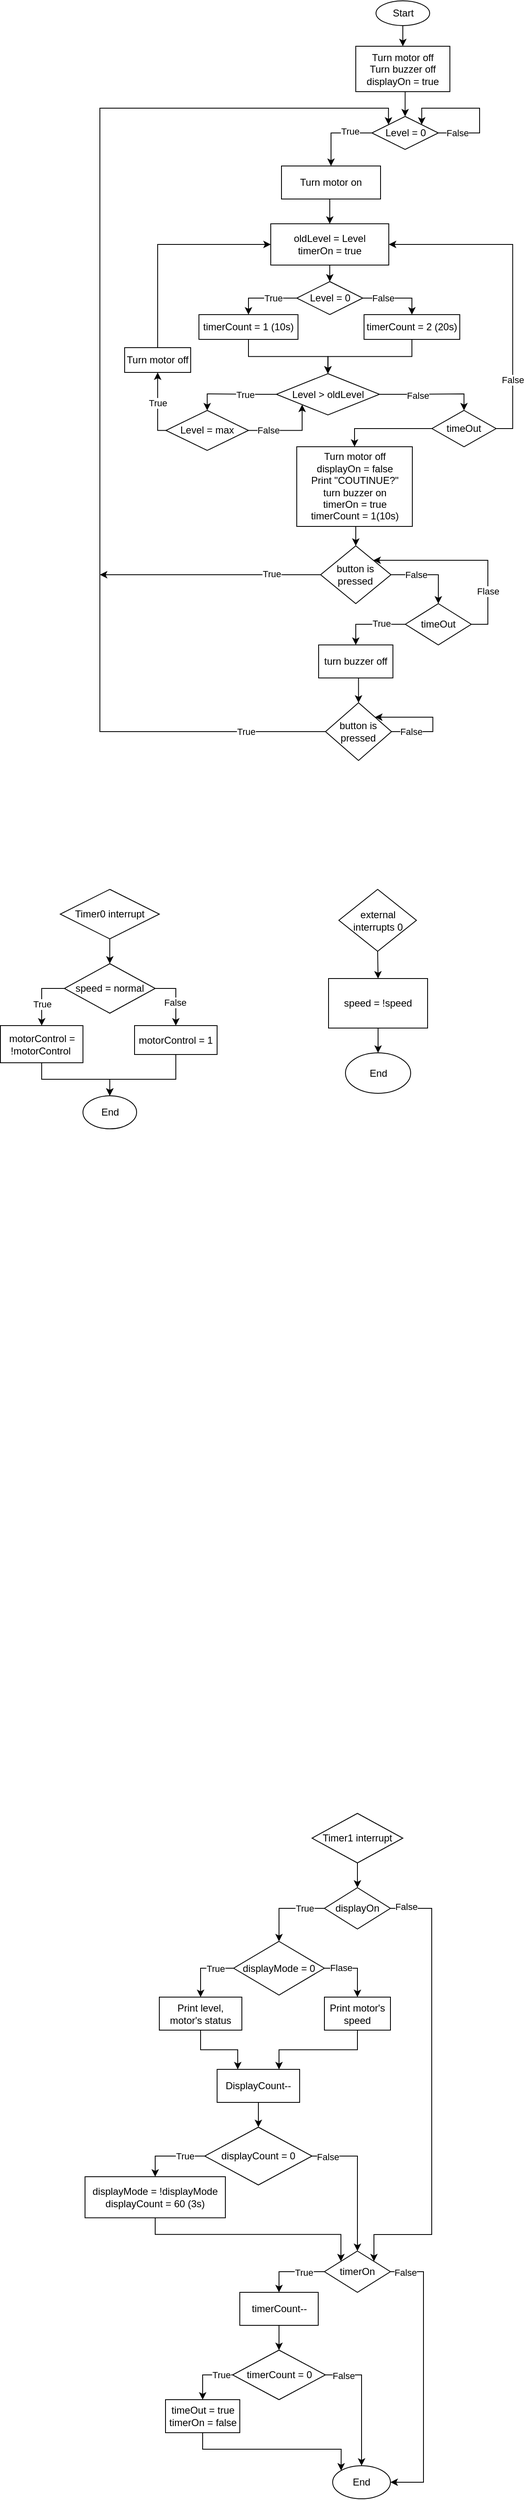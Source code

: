 <mxfile version="21.6.1" type="github">
  <diagram name="Page-1" id="jJdxM7EmsyqQNZtLYiV7">
    <mxGraphModel dx="875" dy="436" grid="0" gridSize="10" guides="1" tooltips="1" connect="1" arrows="1" fold="1" page="1" pageScale="1" pageWidth="850" pageHeight="1100" math="0" shadow="0">
      <root>
        <mxCell id="0" />
        <mxCell id="1" parent="0" />
        <mxCell id="GKQggHe9KcRYa-T3ZE-0-2" style="edgeStyle=orthogonalEdgeStyle;rounded=0;orthogonalLoop=1;jettySize=auto;html=1;exitX=0.5;exitY=1;exitDx=0;exitDy=0;entryX=0.5;entryY=0;entryDx=0;entryDy=0;" parent="1" source="DMdcWSSxo6niQwHTl1T3-80" target="DMdcWSSxo6niQwHTl1T3-81" edge="1">
          <mxGeometry relative="1" as="geometry" />
        </mxCell>
        <mxCell id="DMdcWSSxo6niQwHTl1T3-80" value="Start" style="ellipse;whiteSpace=wrap;html=1;" parent="1" vertex="1">
          <mxGeometry x="498.5" y="70" width="65" height="30" as="geometry" />
        </mxCell>
        <mxCell id="DMdcWSSxo6niQwHTl1T3-85" style="edgeStyle=orthogonalEdgeStyle;rounded=0;orthogonalLoop=1;jettySize=auto;html=1;exitX=0.5;exitY=1;exitDx=0;exitDy=0;entryX=0.5;entryY=0;entryDx=0;entryDy=0;" parent="1" source="DMdcWSSxo6niQwHTl1T3-81" target="DMdcWSSxo6niQwHTl1T3-83" edge="1">
          <mxGeometry relative="1" as="geometry" />
        </mxCell>
        <mxCell id="DMdcWSSxo6niQwHTl1T3-81" value="Turn motor off&lt;br&gt;Turn buzzer off&lt;br&gt;displayOn = true" style="rounded=0;whiteSpace=wrap;html=1;" parent="1" vertex="1">
          <mxGeometry x="474" y="125" width="114" height="55" as="geometry" />
        </mxCell>
        <mxCell id="DMdcWSSxo6niQwHTl1T3-115" style="edgeStyle=orthogonalEdgeStyle;rounded=0;orthogonalLoop=1;jettySize=auto;html=1;exitX=0;exitY=0.5;exitDx=0;exitDy=0;entryX=0.5;entryY=0;entryDx=0;entryDy=0;" parent="1" source="DMdcWSSxo6niQwHTl1T3-83" target="DMdcWSSxo6niQwHTl1T3-91" edge="1">
          <mxGeometry relative="1" as="geometry" />
        </mxCell>
        <mxCell id="DMdcWSSxo6niQwHTl1T3-116" value="True" style="edgeLabel;html=1;align=center;verticalAlign=middle;resizable=0;points=[];" parent="DMdcWSSxo6niQwHTl1T3-115" vertex="1" connectable="0">
          <mxGeometry x="-0.393" y="-2" relative="1" as="geometry">
            <mxPoint as="offset" />
          </mxGeometry>
        </mxCell>
        <mxCell id="DMdcWSSxo6niQwHTl1T3-83" value="Level = 0" style="rhombus;whiteSpace=wrap;html=1;" parent="1" vertex="1">
          <mxGeometry x="493.5" y="210" width="80.5" height="40" as="geometry" />
        </mxCell>
        <mxCell id="DMdcWSSxo6niQwHTl1T3-89" style="edgeStyle=orthogonalEdgeStyle;rounded=0;orthogonalLoop=1;jettySize=auto;html=1;exitX=1;exitY=0.5;exitDx=0;exitDy=0;entryX=1;entryY=0;entryDx=0;entryDy=0;" parent="1" source="DMdcWSSxo6niQwHTl1T3-83" target="DMdcWSSxo6niQwHTl1T3-83" edge="1">
          <mxGeometry relative="1" as="geometry">
            <mxPoint x="534" y="190" as="targetPoint" />
            <Array as="points">
              <mxPoint x="624" y="230" />
              <mxPoint x="624" y="200" />
              <mxPoint x="554" y="200" />
            </Array>
          </mxGeometry>
        </mxCell>
        <mxCell id="DMdcWSSxo6niQwHTl1T3-90" value="False" style="edgeLabel;html=1;align=center;verticalAlign=middle;resizable=0;points=[];" parent="DMdcWSSxo6niQwHTl1T3-89" vertex="1" connectable="0">
          <mxGeometry x="-0.737" relative="1" as="geometry">
            <mxPoint as="offset" />
          </mxGeometry>
        </mxCell>
        <mxCell id="DMdcWSSxo6niQwHTl1T3-94" style="edgeStyle=orthogonalEdgeStyle;rounded=0;orthogonalLoop=1;jettySize=auto;html=1;exitX=0.5;exitY=1;exitDx=0;exitDy=0;entryX=0.5;entryY=0;entryDx=0;entryDy=0;" parent="1" source="DMdcWSSxo6niQwHTl1T3-91" target="DMdcWSSxo6niQwHTl1T3-93" edge="1">
          <mxGeometry relative="1" as="geometry" />
        </mxCell>
        <mxCell id="DMdcWSSxo6niQwHTl1T3-91" value="Turn motor on" style="rounded=0;whiteSpace=wrap;html=1;" parent="1" vertex="1">
          <mxGeometry x="384" y="270" width="120" height="40" as="geometry" />
        </mxCell>
        <mxCell id="DMdcWSSxo6niQwHTl1T3-105" style="edgeStyle=orthogonalEdgeStyle;rounded=0;orthogonalLoop=1;jettySize=auto;html=1;entryX=0.5;entryY=0;entryDx=0;entryDy=0;" parent="1" source="DMdcWSSxo6niQwHTl1T3-93" target="DMdcWSSxo6niQwHTl1T3-104" edge="1">
          <mxGeometry relative="1" as="geometry" />
        </mxCell>
        <mxCell id="DMdcWSSxo6niQwHTl1T3-93" value="oldLevel = Level&lt;br&gt;timerOn = true" style="rounded=0;whiteSpace=wrap;html=1;" parent="1" vertex="1">
          <mxGeometry x="371" y="340" width="143" height="50" as="geometry" />
        </mxCell>
        <mxCell id="DMdcWSSxo6niQwHTl1T3-98" style="edgeStyle=orthogonalEdgeStyle;rounded=0;orthogonalLoop=1;jettySize=auto;html=1;exitX=1;exitY=0.5;exitDx=0;exitDy=0;entryX=0.5;entryY=0;entryDx=0;entryDy=0;" parent="1" source="DMdcWSSxo6niQwHTl1T3-95" target="DMdcWSSxo6niQwHTl1T3-97" edge="1">
          <mxGeometry relative="1" as="geometry" />
        </mxCell>
        <mxCell id="DMdcWSSxo6niQwHTl1T3-99" value="False" style="edgeLabel;html=1;align=center;verticalAlign=middle;resizable=0;points=[];" parent="DMdcWSSxo6niQwHTl1T3-98" vertex="1" connectable="0">
          <mxGeometry x="-0.253" y="-2" relative="1" as="geometry">
            <mxPoint as="offset" />
          </mxGeometry>
        </mxCell>
        <mxCell id="DMdcWSSxo6niQwHTl1T3-119" style="edgeStyle=orthogonalEdgeStyle;rounded=0;orthogonalLoop=1;jettySize=auto;html=1;exitX=0;exitY=0.5;exitDx=0;exitDy=0;entryX=0.5;entryY=0;entryDx=0;entryDy=0;" parent="1" source="DMdcWSSxo6niQwHTl1T3-95" target="DMdcWSSxo6niQwHTl1T3-117" edge="1">
          <mxGeometry relative="1" as="geometry" />
        </mxCell>
        <mxCell id="xXGP4RgzsmWHyf6P6Z4C-1" value="True" style="edgeLabel;html=1;align=center;verticalAlign=middle;resizable=0;points=[];" parent="DMdcWSSxo6niQwHTl1T3-119" vertex="1" connectable="0">
          <mxGeometry x="-0.262" y="1" relative="1" as="geometry">
            <mxPoint as="offset" />
          </mxGeometry>
        </mxCell>
        <mxCell id="DMdcWSSxo6niQwHTl1T3-95" value="Level &amp;gt; oldLevel" style="rhombus;whiteSpace=wrap;html=1;" parent="1" vertex="1">
          <mxGeometry x="377.75" y="521.5" width="125" height="50" as="geometry" />
        </mxCell>
        <mxCell id="DMdcWSSxo6niQwHTl1T3-100" style="edgeStyle=orthogonalEdgeStyle;rounded=0;orthogonalLoop=1;jettySize=auto;html=1;exitX=1;exitY=0.5;exitDx=0;exitDy=0;entryX=1;entryY=0.5;entryDx=0;entryDy=0;" parent="1" source="DMdcWSSxo6niQwHTl1T3-97" target="DMdcWSSxo6niQwHTl1T3-93" edge="1">
          <mxGeometry relative="1" as="geometry" />
        </mxCell>
        <mxCell id="DMdcWSSxo6niQwHTl1T3-101" value="False" style="edgeLabel;html=1;align=center;verticalAlign=middle;resizable=0;points=[];" parent="DMdcWSSxo6niQwHTl1T3-100" vertex="1" connectable="0">
          <mxGeometry x="-0.599" relative="1" as="geometry">
            <mxPoint as="offset" />
          </mxGeometry>
        </mxCell>
        <mxCell id="DMdcWSSxo6niQwHTl1T3-103" style="edgeStyle=orthogonalEdgeStyle;rounded=0;orthogonalLoop=1;jettySize=auto;html=1;exitX=0;exitY=0.5;exitDx=0;exitDy=0;entryX=0.5;entryY=0;entryDx=0;entryDy=0;" parent="1" source="DMdcWSSxo6niQwHTl1T3-97" target="DMdcWSSxo6niQwHTl1T3-102" edge="1">
          <mxGeometry relative="1" as="geometry" />
        </mxCell>
        <mxCell id="DMdcWSSxo6niQwHTl1T3-97" value="timeOut" style="rhombus;whiteSpace=wrap;html=1;" parent="1" vertex="1">
          <mxGeometry x="566.25" y="566" width="77.75" height="44" as="geometry" />
        </mxCell>
        <mxCell id="DMdcWSSxo6niQwHTl1T3-128" style="edgeStyle=orthogonalEdgeStyle;rounded=0;orthogonalLoop=1;jettySize=auto;html=1;exitX=0.5;exitY=1;exitDx=0;exitDy=0;entryX=0.5;entryY=0;entryDx=0;entryDy=0;" parent="1" source="DMdcWSSxo6niQwHTl1T3-102" target="DMdcWSSxo6niQwHTl1T3-129" edge="1">
          <mxGeometry relative="1" as="geometry">
            <mxPoint x="494" y="730" as="targetPoint" />
          </mxGeometry>
        </mxCell>
        <mxCell id="DMdcWSSxo6niQwHTl1T3-102" value="Turn motor off&lt;br&gt;displayOn = false&lt;br&gt;Print &quot;COUTINUE?&quot;&lt;br&gt;turn buzzer on&lt;br&gt;timerOn = true&lt;br&gt;timerCount = 1(10s)" style="rounded=0;whiteSpace=wrap;html=1;" parent="1" vertex="1">
          <mxGeometry x="402.5" y="610" width="140" height="96.5" as="geometry" />
        </mxCell>
        <mxCell id="DMdcWSSxo6niQwHTl1T3-107" style="edgeStyle=orthogonalEdgeStyle;rounded=0;orthogonalLoop=1;jettySize=auto;html=1;exitX=0;exitY=0.5;exitDx=0;exitDy=0;entryX=0.5;entryY=0;entryDx=0;entryDy=0;" parent="1" source="DMdcWSSxo6niQwHTl1T3-104" target="DMdcWSSxo6niQwHTl1T3-106" edge="1">
          <mxGeometry relative="1" as="geometry" />
        </mxCell>
        <mxCell id="DMdcWSSxo6niQwHTl1T3-112" value="True" style="edgeLabel;html=1;align=center;verticalAlign=middle;resizable=0;points=[];" parent="DMdcWSSxo6niQwHTl1T3-107" vertex="1" connectable="0">
          <mxGeometry x="-0.278" relative="1" as="geometry">
            <mxPoint as="offset" />
          </mxGeometry>
        </mxCell>
        <mxCell id="DMdcWSSxo6niQwHTl1T3-109" style="edgeStyle=orthogonalEdgeStyle;rounded=0;orthogonalLoop=1;jettySize=auto;html=1;exitX=1;exitY=0.5;exitDx=0;exitDy=0;entryX=0.5;entryY=0;entryDx=0;entryDy=0;" parent="1" source="DMdcWSSxo6niQwHTl1T3-104" target="DMdcWSSxo6niQwHTl1T3-108" edge="1">
          <mxGeometry relative="1" as="geometry" />
        </mxCell>
        <mxCell id="DMdcWSSxo6niQwHTl1T3-113" value="False" style="edgeLabel;html=1;align=center;verticalAlign=middle;resizable=0;points=[];" parent="DMdcWSSxo6niQwHTl1T3-109" vertex="1" connectable="0">
          <mxGeometry x="-0.385" relative="1" as="geometry">
            <mxPoint as="offset" />
          </mxGeometry>
        </mxCell>
        <mxCell id="DMdcWSSxo6niQwHTl1T3-104" value="Level = 0" style="rhombus;whiteSpace=wrap;html=1;" parent="1" vertex="1">
          <mxGeometry x="402.5" y="410" width="80" height="40" as="geometry" />
        </mxCell>
        <mxCell id="DMdcWSSxo6niQwHTl1T3-110" style="edgeStyle=orthogonalEdgeStyle;rounded=0;orthogonalLoop=1;jettySize=auto;html=1;exitX=0.5;exitY=1;exitDx=0;exitDy=0;entryX=0.5;entryY=0;entryDx=0;entryDy=0;" parent="1" source="DMdcWSSxo6niQwHTl1T3-106" target="DMdcWSSxo6niQwHTl1T3-95" edge="1">
          <mxGeometry relative="1" as="geometry" />
        </mxCell>
        <mxCell id="DMdcWSSxo6niQwHTl1T3-106" value="timerCount = 1 (10s)" style="rounded=0;whiteSpace=wrap;html=1;" parent="1" vertex="1">
          <mxGeometry x="284" y="450" width="120" height="30" as="geometry" />
        </mxCell>
        <mxCell id="DMdcWSSxo6niQwHTl1T3-111" style="edgeStyle=orthogonalEdgeStyle;rounded=0;orthogonalLoop=1;jettySize=auto;html=1;exitX=0.5;exitY=1;exitDx=0;exitDy=0;entryX=0.5;entryY=0;entryDx=0;entryDy=0;" parent="1" source="DMdcWSSxo6niQwHTl1T3-108" target="DMdcWSSxo6niQwHTl1T3-95" edge="1">
          <mxGeometry relative="1" as="geometry" />
        </mxCell>
        <mxCell id="DMdcWSSxo6niQwHTl1T3-108" value="timerCount = 2 (20s)" style="rounded=0;whiteSpace=wrap;html=1;" parent="1" vertex="1">
          <mxGeometry x="484" y="450" width="116" height="30" as="geometry" />
        </mxCell>
        <mxCell id="DMdcWSSxo6niQwHTl1T3-120" style="edgeStyle=orthogonalEdgeStyle;rounded=0;orthogonalLoop=1;jettySize=auto;html=1;exitX=1;exitY=0.5;exitDx=0;exitDy=0;entryX=0;entryY=1;entryDx=0;entryDy=0;" parent="1" source="DMdcWSSxo6niQwHTl1T3-117" target="DMdcWSSxo6niQwHTl1T3-95" edge="1">
          <mxGeometry relative="1" as="geometry">
            <Array as="points">
              <mxPoint x="409" y="590" />
            </Array>
          </mxGeometry>
        </mxCell>
        <mxCell id="DMdcWSSxo6niQwHTl1T3-121" value="False" style="edgeLabel;html=1;align=center;verticalAlign=middle;resizable=0;points=[];" parent="DMdcWSSxo6niQwHTl1T3-120" vertex="1" connectable="0">
          <mxGeometry x="-0.515" y="1" relative="1" as="geometry">
            <mxPoint as="offset" />
          </mxGeometry>
        </mxCell>
        <mxCell id="DMdcWSSxo6niQwHTl1T3-124" style="edgeStyle=orthogonalEdgeStyle;rounded=0;orthogonalLoop=1;jettySize=auto;html=1;exitX=0;exitY=0.5;exitDx=0;exitDy=0;entryX=0.5;entryY=1;entryDx=0;entryDy=0;" parent="1" source="DMdcWSSxo6niQwHTl1T3-117" target="DMdcWSSxo6niQwHTl1T3-123" edge="1">
          <mxGeometry relative="1" as="geometry">
            <Array as="points">
              <mxPoint x="234" y="590" />
            </Array>
          </mxGeometry>
        </mxCell>
        <mxCell id="DMdcWSSxo6niQwHTl1T3-126" value="True" style="edgeLabel;html=1;align=center;verticalAlign=middle;resizable=0;points=[];" parent="DMdcWSSxo6niQwHTl1T3-124" vertex="1" connectable="0">
          <mxGeometry x="0.089" relative="1" as="geometry">
            <mxPoint as="offset" />
          </mxGeometry>
        </mxCell>
        <mxCell id="DMdcWSSxo6niQwHTl1T3-117" value="Level = max" style="rhombus;whiteSpace=wrap;html=1;" parent="1" vertex="1">
          <mxGeometry x="244" y="566" width="100" height="48.5" as="geometry" />
        </mxCell>
        <mxCell id="DMdcWSSxo6niQwHTl1T3-125" style="edgeStyle=orthogonalEdgeStyle;rounded=0;orthogonalLoop=1;jettySize=auto;html=1;exitX=0.5;exitY=0;exitDx=0;exitDy=0;entryX=0;entryY=0.5;entryDx=0;entryDy=0;" parent="1" source="DMdcWSSxo6niQwHTl1T3-123" target="DMdcWSSxo6niQwHTl1T3-93" edge="1">
          <mxGeometry relative="1" as="geometry" />
        </mxCell>
        <mxCell id="DMdcWSSxo6niQwHTl1T3-123" value="Turn motor off" style="rounded=0;whiteSpace=wrap;html=1;" parent="1" vertex="1">
          <mxGeometry x="194" y="490" width="80" height="30" as="geometry" />
        </mxCell>
        <mxCell id="DMdcWSSxo6niQwHTl1T3-131" style="edgeStyle=orthogonalEdgeStyle;rounded=0;orthogonalLoop=1;jettySize=auto;html=1;exitX=1;exitY=0.5;exitDx=0;exitDy=0;entryX=0.5;entryY=0;entryDx=0;entryDy=0;" parent="1" source="DMdcWSSxo6niQwHTl1T3-129" target="DMdcWSSxo6niQwHTl1T3-130" edge="1">
          <mxGeometry relative="1" as="geometry" />
        </mxCell>
        <mxCell id="DMdcWSSxo6niQwHTl1T3-132" value="False" style="edgeLabel;html=1;align=center;verticalAlign=middle;resizable=0;points=[];" parent="DMdcWSSxo6niQwHTl1T3-131" vertex="1" connectable="0">
          <mxGeometry x="-0.351" relative="1" as="geometry">
            <mxPoint as="offset" />
          </mxGeometry>
        </mxCell>
        <mxCell id="DMdcWSSxo6niQwHTl1T3-148" style="edgeStyle=orthogonalEdgeStyle;rounded=0;orthogonalLoop=1;jettySize=auto;html=1;exitX=0;exitY=0.5;exitDx=0;exitDy=0;" parent="1" source="DMdcWSSxo6niQwHTl1T3-129" edge="1">
          <mxGeometry relative="1" as="geometry">
            <mxPoint x="164" y="765" as="targetPoint" />
          </mxGeometry>
        </mxCell>
        <mxCell id="DMdcWSSxo6niQwHTl1T3-150" value="True" style="edgeLabel;html=1;align=center;verticalAlign=middle;resizable=0;points=[];" parent="DMdcWSSxo6niQwHTl1T3-148" vertex="1" connectable="0">
          <mxGeometry x="-0.556" y="-1" relative="1" as="geometry">
            <mxPoint as="offset" />
          </mxGeometry>
        </mxCell>
        <mxCell id="DMdcWSSxo6niQwHTl1T3-129" value="button is pressed" style="rhombus;whiteSpace=wrap;html=1;" parent="1" vertex="1">
          <mxGeometry x="431.37" y="730" width="85.25" height="70" as="geometry" />
        </mxCell>
        <mxCell id="DMdcWSSxo6niQwHTl1T3-133" style="edgeStyle=orthogonalEdgeStyle;rounded=0;orthogonalLoop=1;jettySize=auto;html=1;exitX=1;exitY=0.5;exitDx=0;exitDy=0;entryX=1;entryY=0;entryDx=0;entryDy=0;" parent="1" source="DMdcWSSxo6niQwHTl1T3-130" target="DMdcWSSxo6niQwHTl1T3-129" edge="1">
          <mxGeometry relative="1" as="geometry" />
        </mxCell>
        <mxCell id="DMdcWSSxo6niQwHTl1T3-134" value="Flase" style="edgeLabel;html=1;align=center;verticalAlign=middle;resizable=0;points=[];" parent="DMdcWSSxo6niQwHTl1T3-133" vertex="1" connectable="0">
          <mxGeometry x="-0.488" relative="1" as="geometry">
            <mxPoint as="offset" />
          </mxGeometry>
        </mxCell>
        <mxCell id="DMdcWSSxo6niQwHTl1T3-138" style="edgeStyle=orthogonalEdgeStyle;rounded=0;orthogonalLoop=1;jettySize=auto;html=1;exitX=0;exitY=0.5;exitDx=0;exitDy=0;entryX=0.5;entryY=0;entryDx=0;entryDy=0;" parent="1" source="DMdcWSSxo6niQwHTl1T3-130" target="DMdcWSSxo6niQwHTl1T3-137" edge="1">
          <mxGeometry relative="1" as="geometry" />
        </mxCell>
        <mxCell id="DMdcWSSxo6niQwHTl1T3-145" value="True" style="edgeLabel;html=1;align=center;verticalAlign=middle;resizable=0;points=[];" parent="DMdcWSSxo6niQwHTl1T3-138" vertex="1" connectable="0">
          <mxGeometry x="-0.316" y="-1" relative="1" as="geometry">
            <mxPoint as="offset" />
          </mxGeometry>
        </mxCell>
        <mxCell id="DMdcWSSxo6niQwHTl1T3-130" value="timeOut" style="rhombus;whiteSpace=wrap;html=1;" parent="1" vertex="1">
          <mxGeometry x="534" y="800" width="80" height="50" as="geometry" />
        </mxCell>
        <mxCell id="DMdcWSSxo6niQwHTl1T3-146" style="edgeStyle=orthogonalEdgeStyle;rounded=0;orthogonalLoop=1;jettySize=auto;html=1;exitX=0;exitY=0.5;exitDx=0;exitDy=0;entryX=0;entryY=0;entryDx=0;entryDy=0;" parent="1" source="DMdcWSSxo6niQwHTl1T3-135" target="DMdcWSSxo6niQwHTl1T3-83" edge="1">
          <mxGeometry relative="1" as="geometry">
            <Array as="points">
              <mxPoint x="164" y="955" />
              <mxPoint x="164" y="200" />
              <mxPoint x="514" y="200" />
            </Array>
          </mxGeometry>
        </mxCell>
        <mxCell id="DMdcWSSxo6niQwHTl1T3-147" value="True" style="edgeLabel;html=1;align=center;verticalAlign=middle;resizable=0;points=[];" parent="DMdcWSSxo6niQwHTl1T3-146" vertex="1" connectable="0">
          <mxGeometry x="-0.861" relative="1" as="geometry">
            <mxPoint as="offset" />
          </mxGeometry>
        </mxCell>
        <mxCell id="DMdcWSSxo6niQwHTl1T3-135" value="button is pressed" style="rhombus;whiteSpace=wrap;html=1;" parent="1" vertex="1">
          <mxGeometry x="437.32" y="920" width="80" height="70" as="geometry" />
        </mxCell>
        <mxCell id="DMdcWSSxo6niQwHTl1T3-139" style="edgeStyle=orthogonalEdgeStyle;rounded=0;orthogonalLoop=1;jettySize=auto;html=1;exitX=0.5;exitY=1;exitDx=0;exitDy=0;entryX=0.5;entryY=0;entryDx=0;entryDy=0;" parent="1" source="DMdcWSSxo6niQwHTl1T3-137" target="DMdcWSSxo6niQwHTl1T3-135" edge="1">
          <mxGeometry relative="1" as="geometry" />
        </mxCell>
        <mxCell id="DMdcWSSxo6niQwHTl1T3-137" value="turn buzzer off" style="rounded=0;whiteSpace=wrap;html=1;" parent="1" vertex="1">
          <mxGeometry x="429" y="850" width="90" height="40" as="geometry" />
        </mxCell>
        <mxCell id="DMdcWSSxo6niQwHTl1T3-140" style="edgeStyle=orthogonalEdgeStyle;rounded=0;orthogonalLoop=1;jettySize=auto;html=1;exitX=1;exitY=0.5;exitDx=0;exitDy=0;entryX=1;entryY=0;entryDx=0;entryDy=0;" parent="1" source="DMdcWSSxo6niQwHTl1T3-135" target="DMdcWSSxo6niQwHTl1T3-135" edge="1">
          <mxGeometry relative="1" as="geometry">
            <Array as="points">
              <mxPoint x="567.33" y="955" />
              <mxPoint x="567.33" y="937" />
            </Array>
          </mxGeometry>
        </mxCell>
        <mxCell id="DMdcWSSxo6niQwHTl1T3-141" value="False" style="edgeLabel;html=1;align=center;verticalAlign=middle;resizable=0;points=[];" parent="DMdcWSSxo6niQwHTl1T3-140" vertex="1" connectable="0">
          <mxGeometry x="-0.658" relative="1" as="geometry">
            <mxPoint as="offset" />
          </mxGeometry>
        </mxCell>
        <mxCell id="DMdcWSSxo6niQwHTl1T3-153" style="edgeStyle=orthogonalEdgeStyle;rounded=0;orthogonalLoop=1;jettySize=auto;html=1;exitX=0.5;exitY=1;exitDx=0;exitDy=0;entryX=0.5;entryY=0;entryDx=0;entryDy=0;" parent="1" source="DMdcWSSxo6niQwHTl1T3-151" edge="1">
          <mxGeometry relative="1" as="geometry">
            <mxPoint x="176" y="1236" as="targetPoint" />
          </mxGeometry>
        </mxCell>
        <mxCell id="DMdcWSSxo6niQwHTl1T3-151" value="Timer0&amp;nbsp;interrupt" style="rhombus;whiteSpace=wrap;html=1;" parent="1" vertex="1">
          <mxGeometry x="116" y="1146" width="120" height="60" as="geometry" />
        </mxCell>
        <mxCell id="DMdcWSSxo6niQwHTl1T3-156" style="edgeStyle=orthogonalEdgeStyle;rounded=0;orthogonalLoop=1;jettySize=auto;html=1;exitX=0;exitY=0.5;exitDx=0;exitDy=0;entryX=0.5;entryY=0;entryDx=0;entryDy=0;" parent="1" source="DMdcWSSxo6niQwHTl1T3-154" target="DMdcWSSxo6niQwHTl1T3-157" edge="1">
          <mxGeometry relative="1" as="geometry">
            <mxPoint x="76" y="1316" as="targetPoint" />
          </mxGeometry>
        </mxCell>
        <mxCell id="DMdcWSSxo6niQwHTl1T3-166" value="True" style="edgeLabel;html=1;align=center;verticalAlign=middle;resizable=0;points=[];" parent="DMdcWSSxo6niQwHTl1T3-156" vertex="1" connectable="0">
          <mxGeometry x="0.269" relative="1" as="geometry">
            <mxPoint as="offset" />
          </mxGeometry>
        </mxCell>
        <mxCell id="DMdcWSSxo6niQwHTl1T3-160" style="edgeStyle=orthogonalEdgeStyle;rounded=0;orthogonalLoop=1;jettySize=auto;html=1;exitX=1;exitY=0.5;exitDx=0;exitDy=0;entryX=0.5;entryY=0;entryDx=0;entryDy=0;" parent="1" source="DMdcWSSxo6niQwHTl1T3-154" target="DMdcWSSxo6niQwHTl1T3-159" edge="1">
          <mxGeometry relative="1" as="geometry">
            <mxPoint x="256" y="1296" as="targetPoint" />
          </mxGeometry>
        </mxCell>
        <mxCell id="DMdcWSSxo6niQwHTl1T3-165" value="False" style="edgeLabel;html=1;align=center;verticalAlign=middle;resizable=0;points=[];" parent="DMdcWSSxo6niQwHTl1T3-160" vertex="1" connectable="0">
          <mxGeometry x="0.204" y="-1" relative="1" as="geometry">
            <mxPoint as="offset" />
          </mxGeometry>
        </mxCell>
        <mxCell id="DMdcWSSxo6niQwHTl1T3-154" value="speed = normal" style="rhombus;whiteSpace=wrap;html=1;" parent="1" vertex="1">
          <mxGeometry x="121" y="1236" width="110" height="60" as="geometry" />
        </mxCell>
        <mxCell id="DMdcWSSxo6niQwHTl1T3-162" style="edgeStyle=orthogonalEdgeStyle;rounded=0;orthogonalLoop=1;jettySize=auto;html=1;exitX=0.5;exitY=1;exitDx=0;exitDy=0;entryX=0.5;entryY=0;entryDx=0;entryDy=0;" parent="1" source="DMdcWSSxo6niQwHTl1T3-157" target="DMdcWSSxo6niQwHTl1T3-161" edge="1">
          <mxGeometry relative="1" as="geometry" />
        </mxCell>
        <mxCell id="DMdcWSSxo6niQwHTl1T3-157" value="motorControl = !motorControl&amp;nbsp;" style="rounded=0;whiteSpace=wrap;html=1;" parent="1" vertex="1">
          <mxGeometry x="43.5" y="1311" width="100" height="45" as="geometry" />
        </mxCell>
        <mxCell id="DMdcWSSxo6niQwHTl1T3-163" style="edgeStyle=orthogonalEdgeStyle;rounded=0;orthogonalLoop=1;jettySize=auto;html=1;entryX=0.5;entryY=0;entryDx=0;entryDy=0;" parent="1" source="DMdcWSSxo6niQwHTl1T3-159" target="DMdcWSSxo6niQwHTl1T3-161" edge="1">
          <mxGeometry relative="1" as="geometry">
            <Array as="points">
              <mxPoint x="256" y="1376" />
              <mxPoint x="176" y="1376" />
            </Array>
          </mxGeometry>
        </mxCell>
        <mxCell id="DMdcWSSxo6niQwHTl1T3-159" value="motorControl = 1" style="rounded=0;whiteSpace=wrap;html=1;" parent="1" vertex="1">
          <mxGeometry x="206" y="1311" width="100" height="35" as="geometry" />
        </mxCell>
        <mxCell id="DMdcWSSxo6niQwHTl1T3-161" value="End" style="ellipse;whiteSpace=wrap;html=1;" parent="1" vertex="1">
          <mxGeometry x="143.5" y="1396" width="65" height="40" as="geometry" />
        </mxCell>
        <mxCell id="DMdcWSSxo6niQwHTl1T3-169" style="edgeStyle=orthogonalEdgeStyle;rounded=0;orthogonalLoop=1;jettySize=auto;html=1;exitX=0.5;exitY=1;exitDx=0;exitDy=0;entryX=0.5;entryY=0;entryDx=0;entryDy=0;" parent="1" source="DMdcWSSxo6niQwHTl1T3-167" target="DMdcWSSxo6niQwHTl1T3-168" edge="1">
          <mxGeometry relative="1" as="geometry" />
        </mxCell>
        <mxCell id="DMdcWSSxo6niQwHTl1T3-167" value="Timer1 interrupt" style="rhombus;whiteSpace=wrap;html=1;" parent="1" vertex="1">
          <mxGeometry x="421" y="2265" width="110" height="60" as="geometry" />
        </mxCell>
        <mxCell id="DMdcWSSxo6niQwHTl1T3-172" style="edgeStyle=orthogonalEdgeStyle;rounded=0;orthogonalLoop=1;jettySize=auto;html=1;exitX=0;exitY=0.5;exitDx=0;exitDy=0;entryX=0.5;entryY=0;entryDx=0;entryDy=0;" parent="1" source="DMdcWSSxo6niQwHTl1T3-168" target="DMdcWSSxo6niQwHTl1T3-171" edge="1">
          <mxGeometry relative="1" as="geometry" />
        </mxCell>
        <mxCell id="DMdcWSSxo6niQwHTl1T3-173" value="True" style="edgeLabel;html=1;align=center;verticalAlign=middle;resizable=0;points=[];" parent="DMdcWSSxo6niQwHTl1T3-172" vertex="1" connectable="0">
          <mxGeometry x="-0.497" relative="1" as="geometry">
            <mxPoint as="offset" />
          </mxGeometry>
        </mxCell>
        <mxCell id="DMdcWSSxo6niQwHTl1T3-198" style="edgeStyle=orthogonalEdgeStyle;rounded=0;orthogonalLoop=1;jettySize=auto;html=1;exitX=1;exitY=0.5;exitDx=0;exitDy=0;entryX=1;entryY=0;entryDx=0;entryDy=0;" parent="1" source="DMdcWSSxo6niQwHTl1T3-168" target="DMdcWSSxo6niQwHTl1T3-191" edge="1">
          <mxGeometry relative="1" as="geometry">
            <Array as="points">
              <mxPoint x="566" y="2380" />
              <mxPoint x="566" y="2775" />
              <mxPoint x="496" y="2775" />
            </Array>
          </mxGeometry>
        </mxCell>
        <mxCell id="DMdcWSSxo6niQwHTl1T3-199" value="False" style="edgeLabel;html=1;align=center;verticalAlign=middle;resizable=0;points=[];" parent="DMdcWSSxo6niQwHTl1T3-198" vertex="1" connectable="0">
          <mxGeometry x="-0.931" y="2" relative="1" as="geometry">
            <mxPoint as="offset" />
          </mxGeometry>
        </mxCell>
        <mxCell id="DMdcWSSxo6niQwHTl1T3-168" value="displayOn" style="rhombus;whiteSpace=wrap;html=1;" parent="1" vertex="1">
          <mxGeometry x="436" y="2355" width="80" height="50" as="geometry" />
        </mxCell>
        <mxCell id="DMdcWSSxo6niQwHTl1T3-175" style="edgeStyle=orthogonalEdgeStyle;rounded=0;orthogonalLoop=1;jettySize=auto;html=1;exitX=0;exitY=0.5;exitDx=0;exitDy=0;entryX=0.5;entryY=0;entryDx=0;entryDy=0;" parent="1" source="DMdcWSSxo6niQwHTl1T3-171" target="DMdcWSSxo6niQwHTl1T3-174" edge="1">
          <mxGeometry relative="1" as="geometry" />
        </mxCell>
        <mxCell id="DMdcWSSxo6niQwHTl1T3-176" value="True" style="edgeLabel;html=1;align=center;verticalAlign=middle;resizable=0;points=[];" parent="DMdcWSSxo6niQwHTl1T3-175" vertex="1" connectable="0">
          <mxGeometry x="-0.414" relative="1" as="geometry">
            <mxPoint as="offset" />
          </mxGeometry>
        </mxCell>
        <mxCell id="DMdcWSSxo6niQwHTl1T3-178" style="edgeStyle=orthogonalEdgeStyle;rounded=0;orthogonalLoop=1;jettySize=auto;html=1;exitX=1;exitY=0.5;exitDx=0;exitDy=0;entryX=0.5;entryY=0;entryDx=0;entryDy=0;" parent="1" source="DMdcWSSxo6niQwHTl1T3-171" target="DMdcWSSxo6niQwHTl1T3-177" edge="1">
          <mxGeometry relative="1" as="geometry" />
        </mxCell>
        <mxCell id="DMdcWSSxo6niQwHTl1T3-179" value="Flase" style="edgeLabel;html=1;align=center;verticalAlign=middle;resizable=0;points=[];" parent="DMdcWSSxo6niQwHTl1T3-178" vertex="1" connectable="0">
          <mxGeometry x="-0.461" y="1" relative="1" as="geometry">
            <mxPoint as="offset" />
          </mxGeometry>
        </mxCell>
        <mxCell id="DMdcWSSxo6niQwHTl1T3-171" value="displayMode = 0" style="rhombus;whiteSpace=wrap;html=1;" parent="1" vertex="1">
          <mxGeometry x="326" y="2420" width="110" height="65" as="geometry" />
        </mxCell>
        <mxCell id="DMdcWSSxo6niQwHTl1T3-185" style="edgeStyle=orthogonalEdgeStyle;rounded=0;orthogonalLoop=1;jettySize=auto;html=1;exitX=0.5;exitY=1;exitDx=0;exitDy=0;entryX=0.25;entryY=0;entryDx=0;entryDy=0;" parent="1" source="DMdcWSSxo6niQwHTl1T3-174" target="DMdcWSSxo6niQwHTl1T3-180" edge="1">
          <mxGeometry relative="1" as="geometry" />
        </mxCell>
        <mxCell id="DMdcWSSxo6niQwHTl1T3-174" value="Print level, motor&#39;s status" style="rounded=0;whiteSpace=wrap;html=1;" parent="1" vertex="1">
          <mxGeometry x="236" y="2487.5" width="100" height="40" as="geometry" />
        </mxCell>
        <mxCell id="DMdcWSSxo6niQwHTl1T3-181" style="edgeStyle=orthogonalEdgeStyle;rounded=0;orthogonalLoop=1;jettySize=auto;html=1;exitX=0.5;exitY=1;exitDx=0;exitDy=0;entryX=0.75;entryY=0;entryDx=0;entryDy=0;" parent="1" source="DMdcWSSxo6niQwHTl1T3-177" target="DMdcWSSxo6niQwHTl1T3-180" edge="1">
          <mxGeometry relative="1" as="geometry" />
        </mxCell>
        <mxCell id="DMdcWSSxo6niQwHTl1T3-177" value="Print motor&#39;s speed" style="rounded=0;whiteSpace=wrap;html=1;" parent="1" vertex="1">
          <mxGeometry x="436" y="2487.5" width="80" height="40" as="geometry" />
        </mxCell>
        <mxCell id="DMdcWSSxo6niQwHTl1T3-187" style="edgeStyle=orthogonalEdgeStyle;rounded=0;orthogonalLoop=1;jettySize=auto;html=1;exitX=0.5;exitY=1;exitDx=0;exitDy=0;entryX=0.5;entryY=0;entryDx=0;entryDy=0;" parent="1" source="DMdcWSSxo6niQwHTl1T3-180" target="DMdcWSSxo6niQwHTl1T3-186" edge="1">
          <mxGeometry relative="1" as="geometry" />
        </mxCell>
        <mxCell id="DMdcWSSxo6niQwHTl1T3-180" value="DisplayCount--" style="rounded=0;whiteSpace=wrap;html=1;" parent="1" vertex="1">
          <mxGeometry x="306" y="2575" width="100" height="40" as="geometry" />
        </mxCell>
        <mxCell id="DMdcWSSxo6niQwHTl1T3-189" style="edgeStyle=orthogonalEdgeStyle;rounded=0;orthogonalLoop=1;jettySize=auto;html=1;exitX=0;exitY=0.5;exitDx=0;exitDy=0;entryX=0.5;entryY=0;entryDx=0;entryDy=0;" parent="1" source="DMdcWSSxo6niQwHTl1T3-186" target="DMdcWSSxo6niQwHTl1T3-188" edge="1">
          <mxGeometry relative="1" as="geometry" />
        </mxCell>
        <mxCell id="DMdcWSSxo6niQwHTl1T3-190" value="True" style="edgeLabel;html=1;align=center;verticalAlign=middle;resizable=0;points=[];" parent="DMdcWSSxo6niQwHTl1T3-189" vertex="1" connectable="0">
          <mxGeometry x="-0.434" relative="1" as="geometry">
            <mxPoint as="offset" />
          </mxGeometry>
        </mxCell>
        <mxCell id="DMdcWSSxo6niQwHTl1T3-193" style="edgeStyle=orthogonalEdgeStyle;rounded=0;orthogonalLoop=1;jettySize=auto;html=1;exitX=1;exitY=0.5;exitDx=0;exitDy=0;entryX=0.5;entryY=0;entryDx=0;entryDy=0;" parent="1" source="DMdcWSSxo6niQwHTl1T3-186" target="DMdcWSSxo6niQwHTl1T3-191" edge="1">
          <mxGeometry relative="1" as="geometry" />
        </mxCell>
        <mxCell id="DMdcWSSxo6niQwHTl1T3-194" value="False" style="edgeLabel;html=1;align=center;verticalAlign=middle;resizable=0;points=[];" parent="DMdcWSSxo6niQwHTl1T3-193" vertex="1" connectable="0">
          <mxGeometry x="-0.782" y="-1" relative="1" as="geometry">
            <mxPoint as="offset" />
          </mxGeometry>
        </mxCell>
        <mxCell id="DMdcWSSxo6niQwHTl1T3-186" value="displayCount = 0" style="rhombus;whiteSpace=wrap;html=1;" parent="1" vertex="1">
          <mxGeometry x="291" y="2645" width="130" height="70" as="geometry" />
        </mxCell>
        <mxCell id="DMdcWSSxo6niQwHTl1T3-197" style="edgeStyle=orthogonalEdgeStyle;rounded=0;orthogonalLoop=1;jettySize=auto;html=1;exitX=0.5;exitY=1;exitDx=0;exitDy=0;entryX=0;entryY=0;entryDx=0;entryDy=0;" parent="1" source="DMdcWSSxo6niQwHTl1T3-188" target="DMdcWSSxo6niQwHTl1T3-191" edge="1">
          <mxGeometry relative="1" as="geometry" />
        </mxCell>
        <mxCell id="DMdcWSSxo6niQwHTl1T3-188" value="displayMode = !displayMode&lt;br&gt;displayCount = 60 (3s)" style="rounded=0;whiteSpace=wrap;html=1;" parent="1" vertex="1">
          <mxGeometry x="146" y="2705" width="170" height="49.75" as="geometry" />
        </mxCell>
        <mxCell id="DMdcWSSxo6niQwHTl1T3-202" style="edgeStyle=orthogonalEdgeStyle;rounded=0;orthogonalLoop=1;jettySize=auto;html=1;exitX=0;exitY=0.5;exitDx=0;exitDy=0;entryX=0.5;entryY=0;entryDx=0;entryDy=0;" parent="1" source="DMdcWSSxo6niQwHTl1T3-191" target="DMdcWSSxo6niQwHTl1T3-201" edge="1">
          <mxGeometry relative="1" as="geometry" />
        </mxCell>
        <mxCell id="DMdcWSSxo6niQwHTl1T3-214" value="True" style="edgeLabel;html=1;align=center;verticalAlign=middle;resizable=0;points=[];" parent="DMdcWSSxo6niQwHTl1T3-202" vertex="1" connectable="0">
          <mxGeometry x="-0.357" y="1" relative="1" as="geometry">
            <mxPoint as="offset" />
          </mxGeometry>
        </mxCell>
        <mxCell id="DMdcWSSxo6niQwHTl1T3-212" style="edgeStyle=orthogonalEdgeStyle;rounded=0;orthogonalLoop=1;jettySize=auto;html=1;exitX=1;exitY=0.5;exitDx=0;exitDy=0;entryX=1;entryY=0.5;entryDx=0;entryDy=0;" parent="1" source="DMdcWSSxo6niQwHTl1T3-191" target="DMdcWSSxo6niQwHTl1T3-210" edge="1">
          <mxGeometry relative="1" as="geometry">
            <Array as="points">
              <mxPoint x="556" y="2820" />
              <mxPoint x="556" y="3075" />
            </Array>
          </mxGeometry>
        </mxCell>
        <mxCell id="DMdcWSSxo6niQwHTl1T3-213" value="False" style="edgeLabel;html=1;align=center;verticalAlign=middle;resizable=0;points=[];" parent="DMdcWSSxo6niQwHTl1T3-212" vertex="1" connectable="0">
          <mxGeometry x="-0.895" y="-1" relative="1" as="geometry">
            <mxPoint as="offset" />
          </mxGeometry>
        </mxCell>
        <mxCell id="DMdcWSSxo6niQwHTl1T3-191" value="timerOn" style="rhombus;whiteSpace=wrap;html=1;" parent="1" vertex="1">
          <mxGeometry x="436" y="2795" width="80" height="50" as="geometry" />
        </mxCell>
        <mxCell id="DMdcWSSxo6niQwHTl1T3-204" style="edgeStyle=orthogonalEdgeStyle;rounded=0;orthogonalLoop=1;jettySize=auto;html=1;exitX=0.5;exitY=1;exitDx=0;exitDy=0;entryX=0.5;entryY=0;entryDx=0;entryDy=0;" parent="1" source="DMdcWSSxo6niQwHTl1T3-201" target="DMdcWSSxo6niQwHTl1T3-203" edge="1">
          <mxGeometry relative="1" as="geometry" />
        </mxCell>
        <mxCell id="DMdcWSSxo6niQwHTl1T3-201" value="timerCount--" style="rounded=0;whiteSpace=wrap;html=1;" parent="1" vertex="1">
          <mxGeometry x="333.5" y="2845" width="95" height="40" as="geometry" />
        </mxCell>
        <mxCell id="DMdcWSSxo6niQwHTl1T3-208" style="edgeStyle=orthogonalEdgeStyle;rounded=0;orthogonalLoop=1;jettySize=auto;html=1;exitX=0;exitY=0.5;exitDx=0;exitDy=0;entryX=0.5;entryY=0;entryDx=0;entryDy=0;" parent="1" source="DMdcWSSxo6niQwHTl1T3-203" target="DMdcWSSxo6niQwHTl1T3-207" edge="1">
          <mxGeometry relative="1" as="geometry" />
        </mxCell>
        <mxCell id="DMdcWSSxo6niQwHTl1T3-209" value="True" style="edgeLabel;html=1;align=center;verticalAlign=middle;resizable=0;points=[];" parent="DMdcWSSxo6niQwHTl1T3-208" vertex="1" connectable="0">
          <mxGeometry x="-0.565" relative="1" as="geometry">
            <mxPoint as="offset" />
          </mxGeometry>
        </mxCell>
        <mxCell id="DMdcWSSxo6niQwHTl1T3-215" style="edgeStyle=orthogonalEdgeStyle;rounded=0;orthogonalLoop=1;jettySize=auto;html=1;exitX=1;exitY=0.5;exitDx=0;exitDy=0;entryX=0.5;entryY=0;entryDx=0;entryDy=0;" parent="1" source="DMdcWSSxo6niQwHTl1T3-203" target="DMdcWSSxo6niQwHTl1T3-210" edge="1">
          <mxGeometry relative="1" as="geometry" />
        </mxCell>
        <mxCell id="DMdcWSSxo6niQwHTl1T3-216" value="False" style="edgeLabel;html=1;align=center;verticalAlign=middle;resizable=0;points=[];" parent="DMdcWSSxo6niQwHTl1T3-215" vertex="1" connectable="0">
          <mxGeometry x="-0.723" y="-1" relative="1" as="geometry">
            <mxPoint as="offset" />
          </mxGeometry>
        </mxCell>
        <mxCell id="DMdcWSSxo6niQwHTl1T3-203" value="timerCount = 0" style="rhombus;whiteSpace=wrap;html=1;" parent="1" vertex="1">
          <mxGeometry x="324.75" y="2915" width="112.5" height="60" as="geometry" />
        </mxCell>
        <mxCell id="DMdcWSSxo6niQwHTl1T3-217" style="edgeStyle=orthogonalEdgeStyle;rounded=0;orthogonalLoop=1;jettySize=auto;html=1;exitX=0.5;exitY=1;exitDx=0;exitDy=0;entryX=0;entryY=0;entryDx=0;entryDy=0;" parent="1" source="DMdcWSSxo6niQwHTl1T3-207" target="DMdcWSSxo6niQwHTl1T3-210" edge="1">
          <mxGeometry relative="1" as="geometry" />
        </mxCell>
        <mxCell id="DMdcWSSxo6niQwHTl1T3-207" value="timeOut = true&lt;br&gt;timerOn = false" style="rounded=0;whiteSpace=wrap;html=1;" parent="1" vertex="1">
          <mxGeometry x="243.5" y="2975" width="90" height="40" as="geometry" />
        </mxCell>
        <mxCell id="DMdcWSSxo6niQwHTl1T3-210" value="End" style="ellipse;whiteSpace=wrap;html=1;" parent="1" vertex="1">
          <mxGeometry x="446" y="3055" width="70" height="40" as="geometry" />
        </mxCell>
        <mxCell id="DMdcWSSxo6niQwHTl1T3-221" style="edgeStyle=orthogonalEdgeStyle;rounded=0;orthogonalLoop=1;jettySize=auto;html=1;exitX=0.5;exitY=1;exitDx=0;exitDy=0;entryX=0.5;entryY=0;entryDx=0;entryDy=0;" parent="1" source="DMdcWSSxo6niQwHTl1T3-218" target="DMdcWSSxo6niQwHTl1T3-220" edge="1">
          <mxGeometry relative="1" as="geometry" />
        </mxCell>
        <mxCell id="DMdcWSSxo6niQwHTl1T3-218" value="external interrupts 0" style="rhombus;whiteSpace=wrap;html=1;" parent="1" vertex="1">
          <mxGeometry x="453.5" y="1146" width="94" height="75" as="geometry" />
        </mxCell>
        <mxCell id="DMdcWSSxo6niQwHTl1T3-223" style="edgeStyle=orthogonalEdgeStyle;rounded=0;orthogonalLoop=1;jettySize=auto;html=1;exitX=0.5;exitY=1;exitDx=0;exitDy=0;entryX=0.5;entryY=0;entryDx=0;entryDy=0;" parent="1" source="DMdcWSSxo6niQwHTl1T3-220" target="DMdcWSSxo6niQwHTl1T3-222" edge="1">
          <mxGeometry relative="1" as="geometry" />
        </mxCell>
        <mxCell id="DMdcWSSxo6niQwHTl1T3-220" value="speed = !speed" style="rounded=0;whiteSpace=wrap;html=1;" parent="1" vertex="1">
          <mxGeometry x="441" y="1254" width="120" height="60" as="geometry" />
        </mxCell>
        <mxCell id="DMdcWSSxo6niQwHTl1T3-222" value="End" style="ellipse;whiteSpace=wrap;html=1;" parent="1" vertex="1">
          <mxGeometry x="461.5" y="1344" width="79" height="49" as="geometry" />
        </mxCell>
      </root>
    </mxGraphModel>
  </diagram>
</mxfile>
